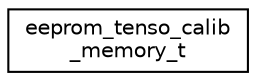 digraph "Graphical Class Hierarchy"
{
  edge [fontname="Helvetica",fontsize="10",labelfontname="Helvetica",labelfontsize="10"];
  node [fontname="Helvetica",fontsize="10",shape=record];
  rankdir="LR";
  Node1 [label="eeprom_tenso_calib\l_memory_t",height=0.2,width=0.4,color="black", fillcolor="white", style="filled",URL="$structeeprom__tenso__calib__memory__t.html"];
}
